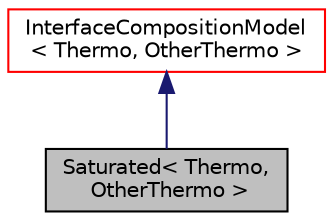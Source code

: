 digraph "Saturated&lt; Thermo, OtherThermo &gt;"
{
  bgcolor="transparent";
  edge [fontname="Helvetica",fontsize="10",labelfontname="Helvetica",labelfontsize="10"];
  node [fontname="Helvetica",fontsize="10",shape=record];
  Node1 [label="Saturated\< Thermo,\l OtherThermo \>",height=0.2,width=0.4,color="black", fillcolor="grey75", style="filled", fontcolor="black"];
  Node2 -> Node1 [dir="back",color="midnightblue",fontsize="10",style="solid",fontname="Helvetica"];
  Node2 [label="InterfaceCompositionModel\l\< Thermo, OtherThermo \>",height=0.2,width=0.4,color="red",URL="$a01141.html",tooltip="Base class for interface composition models, templated on the two thermodynamic models either side of..."];
}
